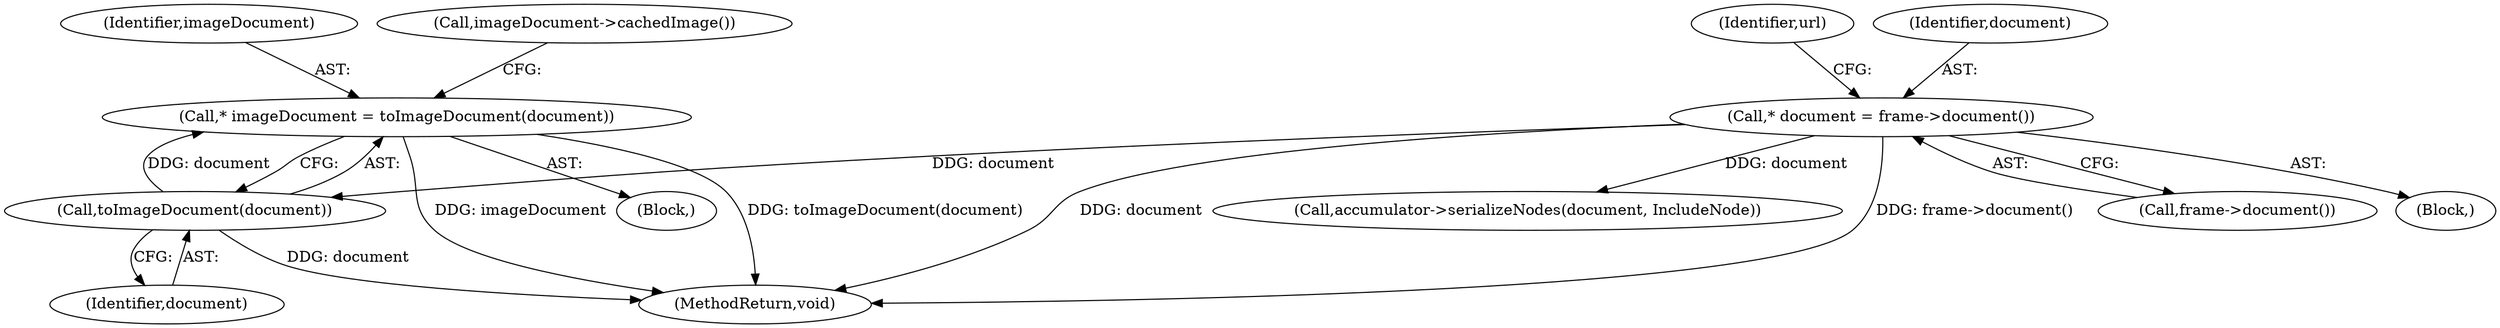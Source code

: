 digraph "1_Chrome_7f0126ff011142c8619b10a6e64d04d1745c503a_7@pointer" {
"1000130" [label="(Call,* imageDocument = toImageDocument(document))"];
"1000132" [label="(Call,toImageDocument(document))"];
"1000104" [label="(Call,* document = frame->document())"];
"1000133" [label="(Identifier,document)"];
"1000157" [label="(Call,accumulator->serializeNodes(document, IncludeNode))"];
"1000104" [label="(Call,* document = frame->document())"];
"1000132" [label="(Call,toImageDocument(document))"];
"1000131" [label="(Identifier,imageDocument)"];
"1000109" [label="(Identifier,url)"];
"1000128" [label="(Block,)"];
"1000319" [label="(MethodReturn,void)"];
"1000105" [label="(Identifier,document)"];
"1000106" [label="(Call,frame->document())"];
"1000102" [label="(Block,)"];
"1000135" [label="(Call,imageDocument->cachedImage())"];
"1000130" [label="(Call,* imageDocument = toImageDocument(document))"];
"1000130" -> "1000128"  [label="AST: "];
"1000130" -> "1000132"  [label="CFG: "];
"1000131" -> "1000130"  [label="AST: "];
"1000132" -> "1000130"  [label="AST: "];
"1000135" -> "1000130"  [label="CFG: "];
"1000130" -> "1000319"  [label="DDG: toImageDocument(document)"];
"1000130" -> "1000319"  [label="DDG: imageDocument"];
"1000132" -> "1000130"  [label="DDG: document"];
"1000132" -> "1000133"  [label="CFG: "];
"1000133" -> "1000132"  [label="AST: "];
"1000132" -> "1000319"  [label="DDG: document"];
"1000104" -> "1000132"  [label="DDG: document"];
"1000104" -> "1000102"  [label="AST: "];
"1000104" -> "1000106"  [label="CFG: "];
"1000105" -> "1000104"  [label="AST: "];
"1000106" -> "1000104"  [label="AST: "];
"1000109" -> "1000104"  [label="CFG: "];
"1000104" -> "1000319"  [label="DDG: document"];
"1000104" -> "1000319"  [label="DDG: frame->document()"];
"1000104" -> "1000157"  [label="DDG: document"];
}
